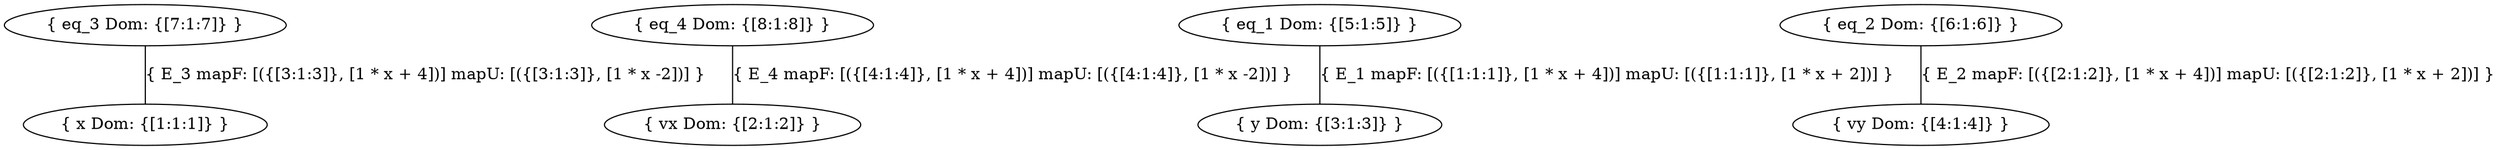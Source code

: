 digraph G{
    ratio="fill"
    node[shape="ellipse"]
    x [label="{ x Dom: {[1:1:1]} }"]
    vx [label="{ vx Dom: {[2:1:2]} }"]
    y [label="{ y Dom: {[3:1:3]} }"]
    vy [label="{ vy Dom: {[4:1:4]} }"]
    eq_1 [label="{ eq_1 Dom: {[5:1:5]} }"]
    eq_2 [label="{ eq_2 Dom: {[6:1:6]} }"]
    eq_3 [label="{ eq_3 Dom: {[7:1:7]} }"]
    eq_4 [label="{ eq_4 Dom: {[8:1:8]} }"]
    
eq_1 -> y [label="{ E_1 mapF: [({[1:1:1]}, [1 * x + 4])] mapU: [({[1:1:1]}, [1 * x + 2])] }", arrowhead="none"]
    eq_2 -> vy [label="{ E_2 mapF: [({[2:1:2]}, [1 * x + 4])] mapU: [({[2:1:2]}, [1 * x + 2])] }", arrowhead="none"]
    eq_3 -> x [label="{ E_3 mapF: [({[3:1:3]}, [1 * x + 4])] mapU: [({[3:1:3]}, [1 * x -2])] }", arrowhead="none"]
    eq_4 -> vx [label="{ E_4 mapF: [({[4:1:4]}, [1 * x + 4])] mapU: [({[4:1:4]}, [1 * x -2])] }", arrowhead="none"]
    
}
